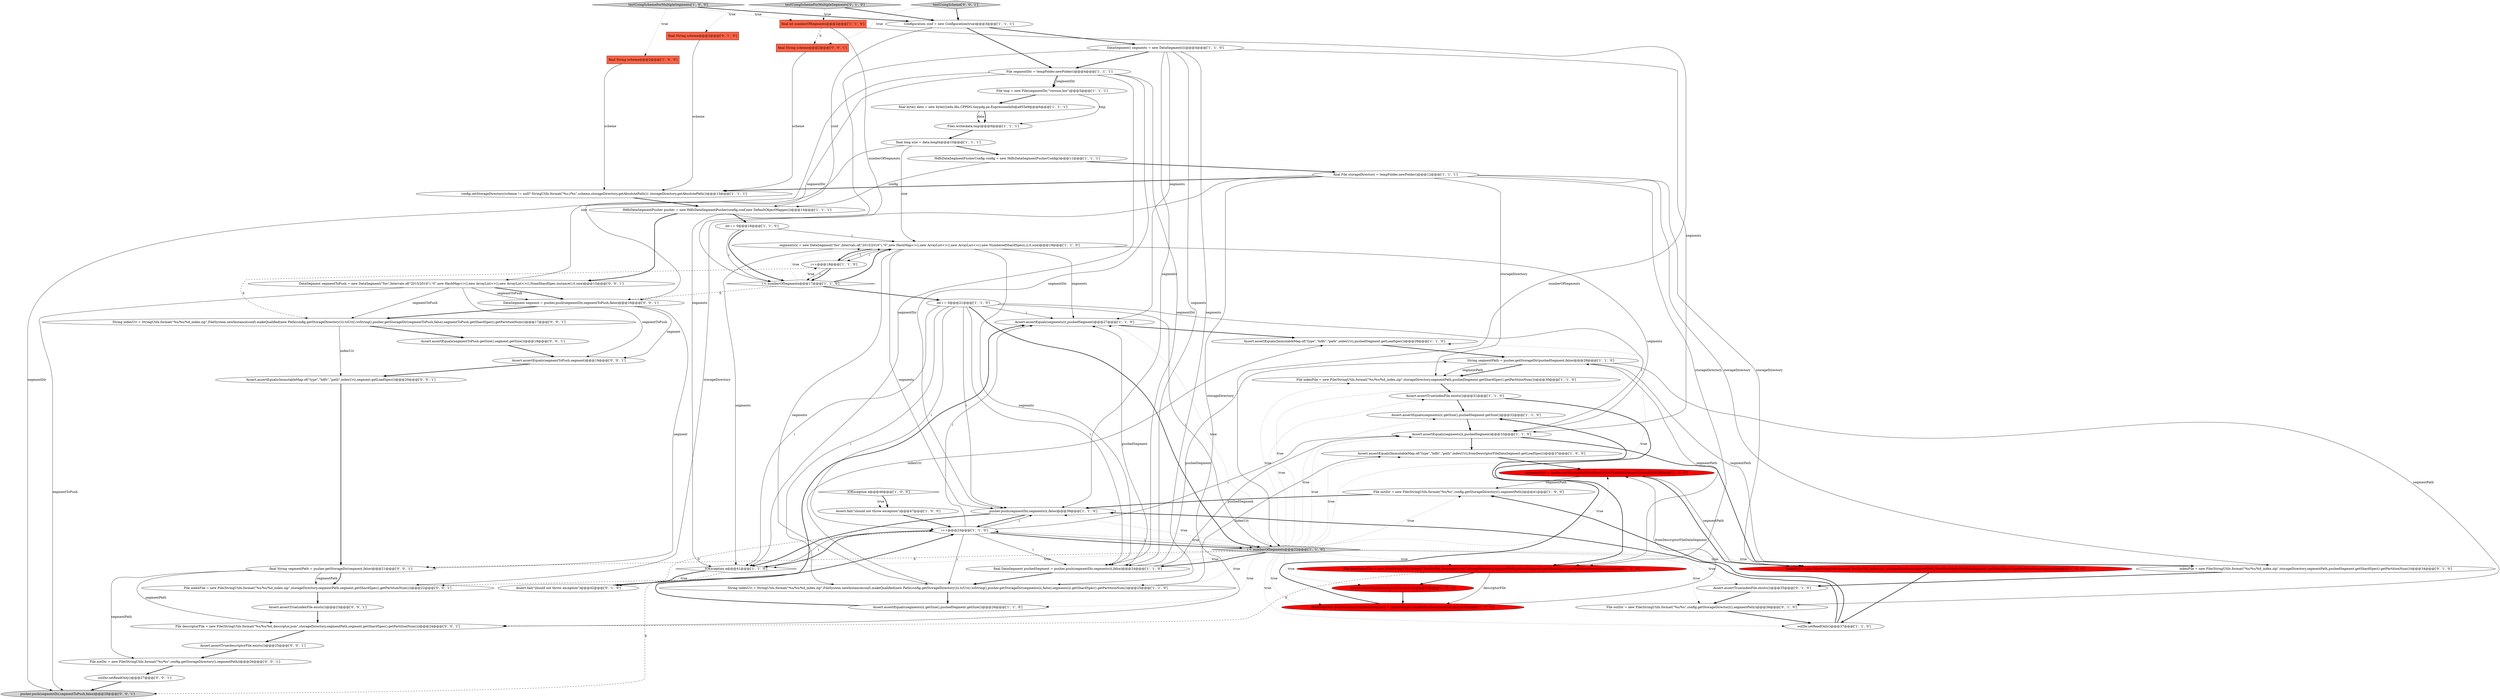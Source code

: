 digraph {
25 [style = filled, label = "File segmentDir = tempFolder.newFolder()@@@4@@@['1', '1', '1']", fillcolor = white, shape = ellipse image = "AAA0AAABBB1BBB"];
9 [style = filled, label = "Assert.assertTrue(descriptorFile.exists())@@@33@@@['1', '0', '0']", fillcolor = red, shape = ellipse image = "AAA1AAABBB1BBB"];
53 [style = filled, label = "Assert.assertEquals(ImmutableMap.of(\"type\",\"hdfs\",\"path\",indexUri),segment.getLoadSpec())@@@20@@@['0', '0', '1']", fillcolor = white, shape = ellipse image = "AAA0AAABBB3BBB"];
41 [style = filled, label = "Assert.assertEquals(ImmutableMap.of(\"type\",\"hdfs\",\"path\",indexUri),pushedSegment.getLoadSpec())@@@28@@@['1', '1', '0']", fillcolor = white, shape = ellipse image = "AAA0AAABBB1BBB"];
10 [style = filled, label = "File outDir = new File(StringUtils.format(\"%s/%s\",config.getStorageDirectory(),segmentPath))@@@41@@@['1', '0', '0']", fillcolor = white, shape = ellipse image = "AAA0AAABBB1BBB"];
61 [style = filled, label = "Assert.assertEquals(segmentToPush,segment)@@@19@@@['0', '0', '1']", fillcolor = white, shape = ellipse image = "AAA0AAABBB3BBB"];
28 [style = filled, label = "segments(i( = new DataSegment(\"foo\",Intervals.of(\"2015/2016\"),\"0\",new HashMap<>(),new ArrayList<>(),new ArrayList<>(),new NumberedShardSpec(i,i),0,size)@@@19@@@['1', '1', '0']", fillcolor = white, shape = ellipse image = "AAA0AAABBB1BBB"];
23 [style = filled, label = "File tmp = new File(segmentDir,\"version.bin\")@@@5@@@['1', '1', '1']", fillcolor = white, shape = ellipse image = "AAA0AAABBB1BBB"];
31 [style = filled, label = "int i = 0@@@16@@@['1', '1', '0']", fillcolor = white, shape = ellipse image = "AAA0AAABBB1BBB"];
64 [style = filled, label = "File descriptorFile = new File(StringUtils.format(\"%s/%s/%d_descriptor.json\",storageDirectory,segmentPath,segment.getShardSpec().getPartitionNum()))@@@24@@@['0', '0', '1']", fillcolor = white, shape = ellipse image = "AAA0AAABBB3BBB"];
43 [style = filled, label = "final String scheme@@@2@@@['0', '1', '0']", fillcolor = tomato, shape = box image = "AAA0AAABBB2BBB"];
37 [style = filled, label = "Assert.assertEquals(segments(i(.getSize(),pushedSegment.getSize())@@@32@@@['1', '1', '0']", fillcolor = white, shape = ellipse image = "AAA0AAABBB1BBB"];
11 [style = filled, label = "Assert.fail(\"should not throw exception\")@@@47@@@['1', '0', '0']", fillcolor = white, shape = ellipse image = "AAA0AAABBB1BBB"];
19 [style = filled, label = "IOException e@@@46@@@['1', '0', '0']", fillcolor = white, shape = diamond image = "AAA0AAABBB1BBB"];
44 [style = filled, label = "Assert.assertTrue(indexFile.exists())@@@35@@@['0', '1', '0']", fillcolor = white, shape = ellipse image = "AAA0AAABBB2BBB"];
48 [style = filled, label = "testUsingSchemeForMultipleSegments['0', '1', '0']", fillcolor = lightgray, shape = diamond image = "AAA0AAABBB2BBB"];
7 [style = filled, label = "i++@@@18@@@['1', '1', '0']", fillcolor = white, shape = ellipse image = "AAA0AAABBB1BBB"];
49 [style = filled, label = "pusher.push(segmentDir,segmentToPush,false)@@@29@@@['0', '0', '1']", fillcolor = lightgray, shape = ellipse image = "AAA0AAABBB3BBB"];
50 [style = filled, label = "DataSegment segment = pusher.push(segmentDir,segmentToPush,false)@@@16@@@['0', '0', '1']", fillcolor = white, shape = ellipse image = "AAA0AAABBB3BBB"];
6 [style = filled, label = "Assert.assertEquals(segments(i(,pushedSegment)@@@27@@@['1', '1', '0']", fillcolor = white, shape = ellipse image = "AAA0AAABBB1BBB"];
18 [style = filled, label = "config.setStorageDirectory(scheme != null? StringUtils.format(\"%s://%s\",scheme,storageDirectory.getAbsolutePath()): storageDirectory.getAbsolutePath())@@@13@@@['1', '1', '1']", fillcolor = white, shape = ellipse image = "AAA0AAABBB1BBB"];
34 [style = filled, label = "HdfsDataSegmentPusher pusher = new HdfsDataSegmentPusher(config,conf,new DefaultObjectMapper())@@@14@@@['1', '1', '1']", fillcolor = white, shape = ellipse image = "AAA0AAABBB1BBB"];
56 [style = filled, label = "outDir.setReadOnly()@@@27@@@['0', '0', '1']", fillcolor = white, shape = ellipse image = "AAA0AAABBB3BBB"];
1 [style = filled, label = "final byte(( data = new byte((((edu.fdu.CPPDG.tinypdg.pe.ExpressionInfo@a955e9@@@6@@@['1', '1', '1']", fillcolor = white, shape = ellipse image = "AAA0AAABBB1BBB"];
2 [style = filled, label = "final File storageDirectory = tempFolder.newFolder()@@@12@@@['1', '1', '1']", fillcolor = white, shape = ellipse image = "AAA0AAABBB1BBB"];
32 [style = filled, label = "File indexFile = new File(StringUtils.format(\"%s/%s/%d_index.zip\",storageDirectory,segmentPath,pushedSegment.getShardSpec().getPartitionNum()))@@@30@@@['1', '1', '0']", fillcolor = white, shape = ellipse image = "AAA0AAABBB1BBB"];
26 [style = filled, label = "final int numberOfSegments@@@2@@@['1', '1', '0']", fillcolor = tomato, shape = box image = "AAA0AAABBB1BBB"];
59 [style = filled, label = "Assert.assertTrue(indexFile.exists())@@@23@@@['0', '0', '1']", fillcolor = white, shape = ellipse image = "AAA0AAABBB3BBB"];
5 [style = filled, label = "HdfsDataSegmentPusherConfig config = new HdfsDataSegmentPusherConfig()@@@11@@@['1', '1', '1']", fillcolor = white, shape = ellipse image = "AAA0AAABBB1BBB"];
30 [style = filled, label = "DataSegment(( segments = new DataSegment((((@@@4@@@['1', '1', '0']", fillcolor = white, shape = ellipse image = "AAA0AAABBB1BBB"];
17 [style = filled, label = "testUsingSchemeForMultipleSegments['1', '0', '0']", fillcolor = lightgray, shape = diamond image = "AAA0AAABBB1BBB"];
52 [style = filled, label = "testUsingScheme['0', '0', '1']", fillcolor = lightgray, shape = diamond image = "AAA0AAABBB3BBB"];
40 [style = filled, label = "outDir.setReadOnly()@@@37@@@['1', '1', '0']", fillcolor = white, shape = ellipse image = "AAA0AAABBB1BBB"];
12 [style = filled, label = "int i = 0@@@21@@@['1', '1', '0']", fillcolor = white, shape = ellipse image = "AAA0AAABBB1BBB"];
24 [style = filled, label = "Assert.assertEquals(ImmutableMap.of(\"type\",\"hdfs\",\"path\",indexUri),fromDescriptorFileDataSegment.getLoadSpec())@@@37@@@['1', '0', '0']", fillcolor = white, shape = ellipse image = "AAA0AAABBB1BBB"];
42 [style = filled, label = "i < numberOfSegments@@@22@@@['1', '1', '0']", fillcolor = lightgray, shape = diamond image = "AAA0AAABBB1BBB"];
35 [style = filled, label = "Assert.assertEquals(segments(i(,pushedSegment)@@@33@@@['1', '1', '0']", fillcolor = white, shape = ellipse image = "AAA0AAABBB1BBB"];
46 [style = filled, label = "Assert.fail(\"should not throw exception\")@@@42@@@['0', '1', '0']", fillcolor = white, shape = ellipse image = "AAA0AAABBB2BBB"];
47 [style = filled, label = "indexFile = new File(StringUtils.format(\"%s/%s/%d_index.zip\",storageDirectory,segmentPath,pushedSegment.getShardSpec().getPartitionNum()))@@@34@@@['0', '1', '0']", fillcolor = white, shape = ellipse image = "AAA0AAABBB2BBB"];
51 [style = filled, label = "File indexFile = new File(StringUtils.format(\"%s/%s/%d_index.zip\",storageDirectory,segmentPath,segment.getShardSpec().getPartitionNum()))@@@22@@@['0', '0', '1']", fillcolor = white, shape = ellipse image = "AAA0AAABBB3BBB"];
62 [style = filled, label = "Assert.assertTrue(descriptorFile.exists())@@@25@@@['0', '0', '1']", fillcolor = white, shape = ellipse image = "AAA0AAABBB3BBB"];
13 [style = filled, label = "String indexUri = StringUtils.format(\"%s/%s/%d_index.zip\",FileSystem.newInstance(conf).makeQualified(new Path(config.getStorageDirectory())).toUri().toString(),pusher.getStorageDir(segments(i(,false),segments(i(.getShardSpec().getPartitionNum())@@@25@@@['1', '1', '0']", fillcolor = white, shape = ellipse image = "AAA0AAABBB1BBB"];
4 [style = filled, label = "i++@@@23@@@['1', '1', '0']", fillcolor = white, shape = ellipse image = "AAA0AAABBB1BBB"];
55 [style = filled, label = "final String scheme@@@2@@@['0', '0', '1']", fillcolor = tomato, shape = box image = "AAA0AAABBB3BBB"];
20 [style = filled, label = "final DataSegment pushedSegment = pusher.push(segmentDir,segments(i(,false)@@@24@@@['1', '1', '0']", fillcolor = white, shape = ellipse image = "AAA0AAABBB1BBB"];
29 [style = filled, label = "pusher.push(segmentDir,segments(i(,false)@@@39@@@['1', '1', '0']", fillcolor = white, shape = ellipse image = "AAA0AAABBB1BBB"];
54 [style = filled, label = "File outDir = new File(StringUtils.format(\"%s/%s\",config.getStorageDirectory(),segmentPath))@@@26@@@['0', '0', '1']", fillcolor = white, shape = ellipse image = "AAA0AAABBB3BBB"];
58 [style = filled, label = "DataSegment segmentToPush = new DataSegment(\"foo\",Intervals.of(\"2015/2016\"),\"0\",new HashMap<>(),new ArrayList<>(),new ArrayList<>(),NoneShardSpec.instance(),0,size)@@@15@@@['0', '0', '1']", fillcolor = white, shape = ellipse image = "AAA0AAABBB3BBB"];
60 [style = filled, label = "String indexUri = StringUtils.format(\"%s/%s/%d_index.zip\",FileSystem.newInstance(conf).makeQualified(new Path(config.getStorageDirectory())).toUri().toString(),pusher.getStorageDir(segmentToPush,false),segmentToPush.getShardSpec().getPartitionNum())@@@17@@@['0', '0', '1']", fillcolor = white, shape = ellipse image = "AAA0AAABBB3BBB"];
15 [style = filled, label = "final long size = data.length@@@10@@@['1', '1', '1']", fillcolor = white, shape = ellipse image = "AAA0AAABBB1BBB"];
27 [style = filled, label = "Configuration conf = new Configuration(true)@@@3@@@['1', '1', '1']", fillcolor = white, shape = ellipse image = "AAA0AAABBB1BBB"];
45 [style = filled, label = "File outDir = new File(StringUtils.format(\"%s/%s\",config.getStorageDirectory(),segmentPath))@@@36@@@['0', '1', '0']", fillcolor = white, shape = ellipse image = "AAA0AAABBB2BBB"];
16 [style = filled, label = "Assert.assertEquals(segments(i(.getSize(),pushedSegment.getSize())@@@26@@@['1', '1', '0']", fillcolor = white, shape = ellipse image = "AAA0AAABBB1BBB"];
33 [style = filled, label = "Files.write(data,tmp)@@@9@@@['1', '1', '1']", fillcolor = white, shape = ellipse image = "AAA0AAABBB1BBB"];
22 [style = filled, label = "File descriptorFile = new File(StringUtils.format(\"%s/%s/%d_descriptor.json\",storageDirectory,segmentPath,pushedSegment.getShardSpec().getPartitionNum()))@@@32@@@['1', '0', '0']", fillcolor = red, shape = ellipse image = "AAA1AAABBB1BBB"];
39 [style = filled, label = "String segmentPath = pusher.getStorageDir(pushedSegment,false)@@@29@@@['1', '1', '0']", fillcolor = white, shape = ellipse image = "AAA0AAABBB1BBB"];
0 [style = filled, label = "final String scheme@@@2@@@['1', '0', '0']", fillcolor = tomato, shape = box image = "AAA0AAABBB1BBB"];
3 [style = filled, label = "i < numberOfSegments@@@17@@@['1', '1', '0']", fillcolor = white, shape = diamond image = "AAA0AAABBB1BBB"];
38 [style = filled, label = "indexFile = new File(StringUtils.format(\"%s/%s/%d_index.zip\",storageDirectory,segmentPath,fromDescriptorFileDataSegment.getShardSpec().getPartitionNum()))@@@39@@@['1', '0', '0']", fillcolor = red, shape = ellipse image = "AAA1AAABBB1BBB"];
8 [style = filled, label = "Assert.assertTrue(indexFile.exists())@@@31@@@['1', '1', '0']", fillcolor = white, shape = ellipse image = "AAA0AAABBB1BBB"];
21 [style = filled, label = "IOException e@@@41@@@['1', '1', '0']", fillcolor = white, shape = diamond image = "AAA0AAABBB1BBB"];
63 [style = filled, label = "Assert.assertEquals(segmentToPush.getSize(),segment.getSize())@@@18@@@['0', '0', '1']", fillcolor = white, shape = ellipse image = "AAA0AAABBB3BBB"];
36 [style = filled, label = "DataSegment fromDescriptorFileDataSegment = objectMapper.readValue(descriptorFile,)@@@34@@@['1', '0', '0']", fillcolor = red, shape = ellipse image = "AAA1AAABBB1BBB"];
57 [style = filled, label = "final String segmentPath = pusher.getStorageDir(segment,false)@@@21@@@['0', '0', '1']", fillcolor = white, shape = ellipse image = "AAA0AAABBB3BBB"];
14 [style = filled, label = "segmentPath = pusher.getStorageDir(fromDescriptorFileDataSegment,false)@@@38@@@['1', '0', '0']", fillcolor = red, shape = ellipse image = "AAA1AAABBB1BBB"];
26->42 [style = solid, label="numberOfSegments"];
12->29 [style = solid, label="i"];
58->50 [style = bold, label=""];
5->34 [style = solid, label="config"];
54->56 [style = bold, label=""];
26->55 [style = dashed, label="0"];
4->51 [style = dashed, label="0"];
42->37 [style = dotted, label="true"];
42->47 [style = dotted, label="true"];
26->3 [style = solid, label="numberOfSegments"];
2->64 [style = solid, label="storageDirectory"];
7->3 [style = solid, label="i"];
52->27 [style = bold, label=""];
62->54 [style = bold, label=""];
30->20 [style = solid, label="segments"];
30->13 [style = solid, label="segments"];
4->29 [style = solid, label="i"];
19->11 [style = bold, label=""];
2->32 [style = solid, label="storageDirectory"];
12->42 [style = bold, label=""];
2->51 [style = solid, label="storageDirectory"];
13->24 [style = solid, label="indexUri"];
48->27 [style = bold, label=""];
20->39 [style = solid, label="pushedSegment"];
27->34 [style = solid, label="conf"];
34->58 [style = bold, label=""];
21->46 [style = bold, label=""];
1->33 [style = bold, label=""];
48->26 [style = dotted, label="true"];
43->18 [style = solid, label="scheme"];
7->60 [style = dashed, label="0"];
19->11 [style = dotted, label="true"];
6->41 [style = bold, label=""];
60->63 [style = bold, label=""];
2->38 [style = solid, label="storageDirectory"];
42->38 [style = dotted, label="true"];
48->43 [style = dotted, label="true"];
42->22 [style = dotted, label="true"];
58->50 [style = solid, label="segmentToPush"];
42->57 [style = dashed, label="0"];
17->27 [style = bold, label=""];
27->25 [style = bold, label=""];
7->28 [style = solid, label="i"];
25->23 [style = solid, label="segmentDir"];
15->28 [style = solid, label="size"];
42->32 [style = dotted, label="true"];
12->35 [style = solid, label="i"];
28->13 [style = solid, label="segments"];
17->26 [style = dotted, label="true"];
59->64 [style = bold, label=""];
3->7 [style = dotted, label="true"];
12->20 [style = solid, label="i"];
33->15 [style = bold, label=""];
57->51 [style = bold, label=""];
25->50 [style = solid, label="segmentDir"];
16->6 [style = bold, label=""];
27->30 [style = bold, label=""];
22->9 [style = bold, label=""];
14->10 [style = solid, label="segmentPath"];
42->36 [style = dotted, label="true"];
2->18 [style = bold, label=""];
34->31 [style = bold, label=""];
14->38 [style = bold, label=""];
13->16 [style = bold, label=""];
8->22 [style = bold, label=""];
42->24 [style = dotted, label="true"];
50->61 [style = solid, label="segment"];
50->57 [style = solid, label="segment"];
55->18 [style = solid, label="scheme"];
25->29 [style = solid, label="segmentDir"];
2->22 [style = solid, label="storageDirectory"];
46->4 [style = bold, label=""];
4->21 [style = solid, label="i"];
28->21 [style = solid, label="segments"];
47->44 [style = bold, label=""];
42->16 [style = dotted, label="true"];
36->37 [style = bold, label=""];
58->49 [style = solid, label="segmentToPush"];
36->14 [style = solid, label="fromDescriptorFileDataSegment"];
31->3 [style = bold, label=""];
42->45 [style = dotted, label="true"];
44->45 [style = bold, label=""];
40->29 [style = bold, label=""];
21->4 [style = bold, label=""];
42->39 [style = dotted, label="true"];
4->20 [style = solid, label="i"];
30->29 [style = solid, label="segments"];
20->13 [style = bold, label=""];
23->33 [style = solid, label="tmp"];
4->42 [style = solid, label="i"];
42->44 [style = dotted, label="true"];
21->46 [style = dotted, label="true"];
52->55 [style = dotted, label="true"];
18->34 [style = bold, label=""];
13->41 [style = solid, label="indexUri"];
30->35 [style = solid, label="segments"];
11->4 [style = bold, label=""];
20->35 [style = solid, label="pushedSegment"];
25->49 [style = solid, label="segmentDir"];
1->33 [style = solid, label="data"];
3->12 [style = bold, label=""];
22->64 [style = dashed, label="0"];
28->7 [style = solid, label="i"];
2->47 [style = solid, label="storageDirectory"];
42->40 [style = dotted, label="true"];
29->21 [style = bold, label=""];
35->24 [style = bold, label=""];
4->6 [style = solid, label="i"];
42->41 [style = dotted, label="true"];
57->54 [style = solid, label="segmentPath"];
12->6 [style = solid, label="i"];
3->28 [style = bold, label=""];
32->8 [style = bold, label=""];
64->62 [style = bold, label=""];
50->60 [style = bold, label=""];
28->29 [style = solid, label="segments"];
57->51 [style = solid, label="segmentPath"];
39->32 [style = bold, label=""];
39->22 [style = solid, label="segmentPath"];
4->35 [style = solid, label="i"];
58->61 [style = solid, label="segmentToPush"];
30->21 [style = solid, label="segments"];
42->20 [style = dotted, label="true"];
8->37 [style = bold, label=""];
63->61 [style = bold, label=""];
37->35 [style = bold, label=""];
38->40 [style = bold, label=""];
60->53 [style = solid, label="indexUri"];
42->29 [style = dotted, label="true"];
45->40 [style = bold, label=""];
30->6 [style = solid, label="segments"];
42->13 [style = dotted, label="true"];
9->36 [style = bold, label=""];
3->28 [style = dotted, label="true"];
12->42 [style = solid, label="i"];
40->10 [style = bold, label=""];
25->21 [style = solid, label="segmentDir"];
17->0 [style = dotted, label="true"];
29->4 [style = bold, label=""];
56->49 [style = bold, label=""];
42->8 [style = dotted, label="true"];
0->18 [style = solid, label="scheme"];
14->38 [style = solid, label="segmentPath"];
25->23 [style = bold, label=""];
53->57 [style = bold, label=""];
42->20 [style = bold, label=""];
42->6 [style = dotted, label="true"];
28->7 [style = bold, label=""];
4->42 [style = bold, label=""];
42->4 [style = dotted, label="true"];
39->32 [style = solid, label="segmentPath"];
30->25 [style = bold, label=""];
22->36 [style = solid, label="descriptorFile"];
4->13 [style = solid, label="i"];
15->5 [style = bold, label=""];
7->3 [style = bold, label=""];
57->64 [style = solid, label="segmentPath"];
24->14 [style = bold, label=""];
51->59 [style = bold, label=""];
42->10 [style = dotted, label="true"];
5->2 [style = bold, label=""];
61->53 [style = bold, label=""];
39->47 [style = solid, label="segmentPath"];
42->14 [style = dotted, label="true"];
3->50 [style = dashed, label="0"];
20->6 [style = solid, label="pushedSegment"];
10->29 [style = bold, label=""];
31->3 [style = solid, label="i"];
42->9 [style = dotted, label="true"];
28->20 [style = solid, label="segments"];
12->4 [style = solid, label="i"];
12->13 [style = solid, label="i"];
28->35 [style = solid, label="segments"];
15->58 [style = solid, label="size"];
35->47 [style = bold, label=""];
23->1 [style = bold, label=""];
12->21 [style = solid, label="i"];
42->35 [style = dotted, label="true"];
21->49 [style = dashed, label="0"];
39->45 [style = solid, label="segmentPath"];
41->39 [style = bold, label=""];
28->6 [style = solid, label="segments"];
42->21 [style = dotted, label="true"];
58->60 [style = solid, label="segmentToPush"];
25->20 [style = solid, label="segmentDir"];
31->28 [style = solid, label="i"];
}
